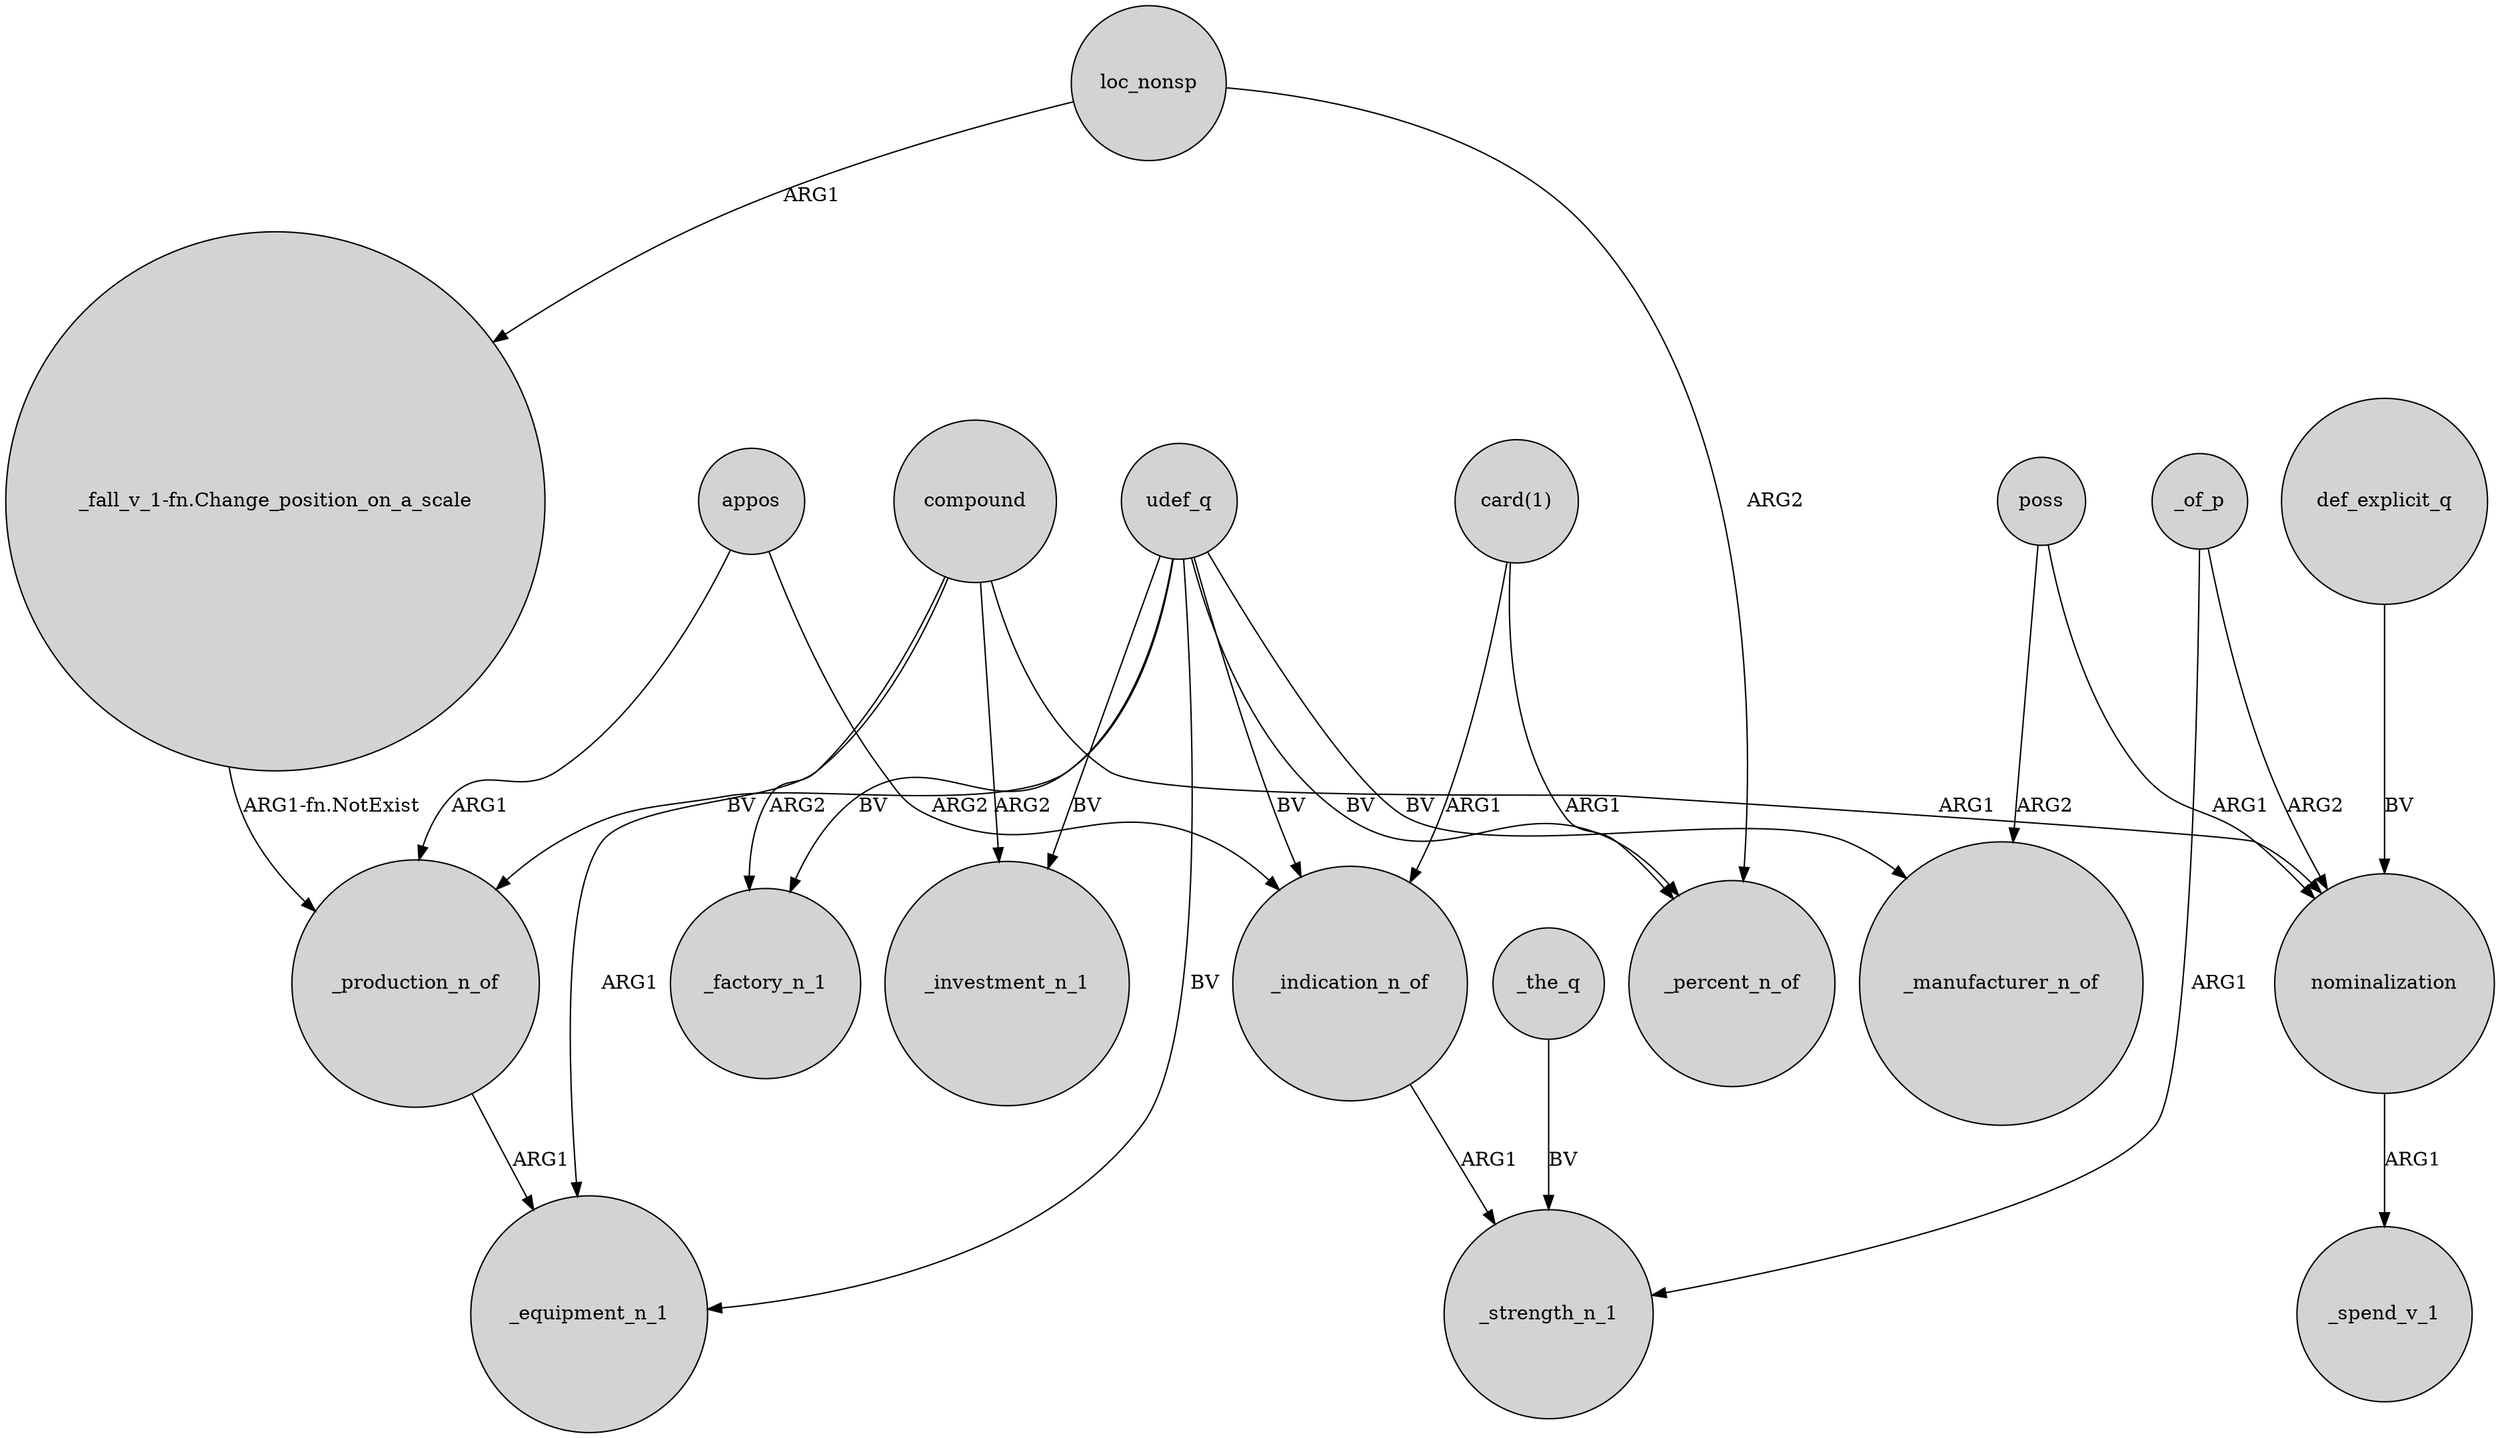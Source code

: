 digraph {
	node [shape=circle style=filled]
	udef_q -> _production_n_of [label=BV]
	"card(1)" -> _percent_n_of [label=ARG1]
	udef_q -> _indication_n_of [label=BV]
	_production_n_of -> _equipment_n_1 [label=ARG1]
	udef_q -> _equipment_n_1 [label=BV]
	"card(1)" -> _indication_n_of [label=ARG1]
	nominalization -> _spend_v_1 [label=ARG1]
	compound -> _investment_n_1 [label=ARG2]
	compound -> _equipment_n_1 [label=ARG1]
	loc_nonsp -> "_fall_v_1-fn.Change_position_on_a_scale" [label=ARG1]
	udef_q -> _manufacturer_n_of [label=BV]
	poss -> nominalization [label=ARG1]
	compound -> _factory_n_1 [label=ARG2]
	appos -> _production_n_of [label=ARG1]
	udef_q -> _factory_n_1 [label=BV]
	appos -> _indication_n_of [label=ARG2]
	loc_nonsp -> _percent_n_of [label=ARG2]
	_of_p -> nominalization [label=ARG2]
	_indication_n_of -> _strength_n_1 [label=ARG1]
	udef_q -> _investment_n_1 [label=BV]
	_of_p -> _strength_n_1 [label=ARG1]
	"_fall_v_1-fn.Change_position_on_a_scale" -> _production_n_of [label="ARG1-fn.NotExist"]
	def_explicit_q -> nominalization [label=BV]
	poss -> _manufacturer_n_of [label=ARG2]
	udef_q -> _percent_n_of [label=BV]
	compound -> nominalization [label=ARG1]
	_the_q -> _strength_n_1 [label=BV]
}
